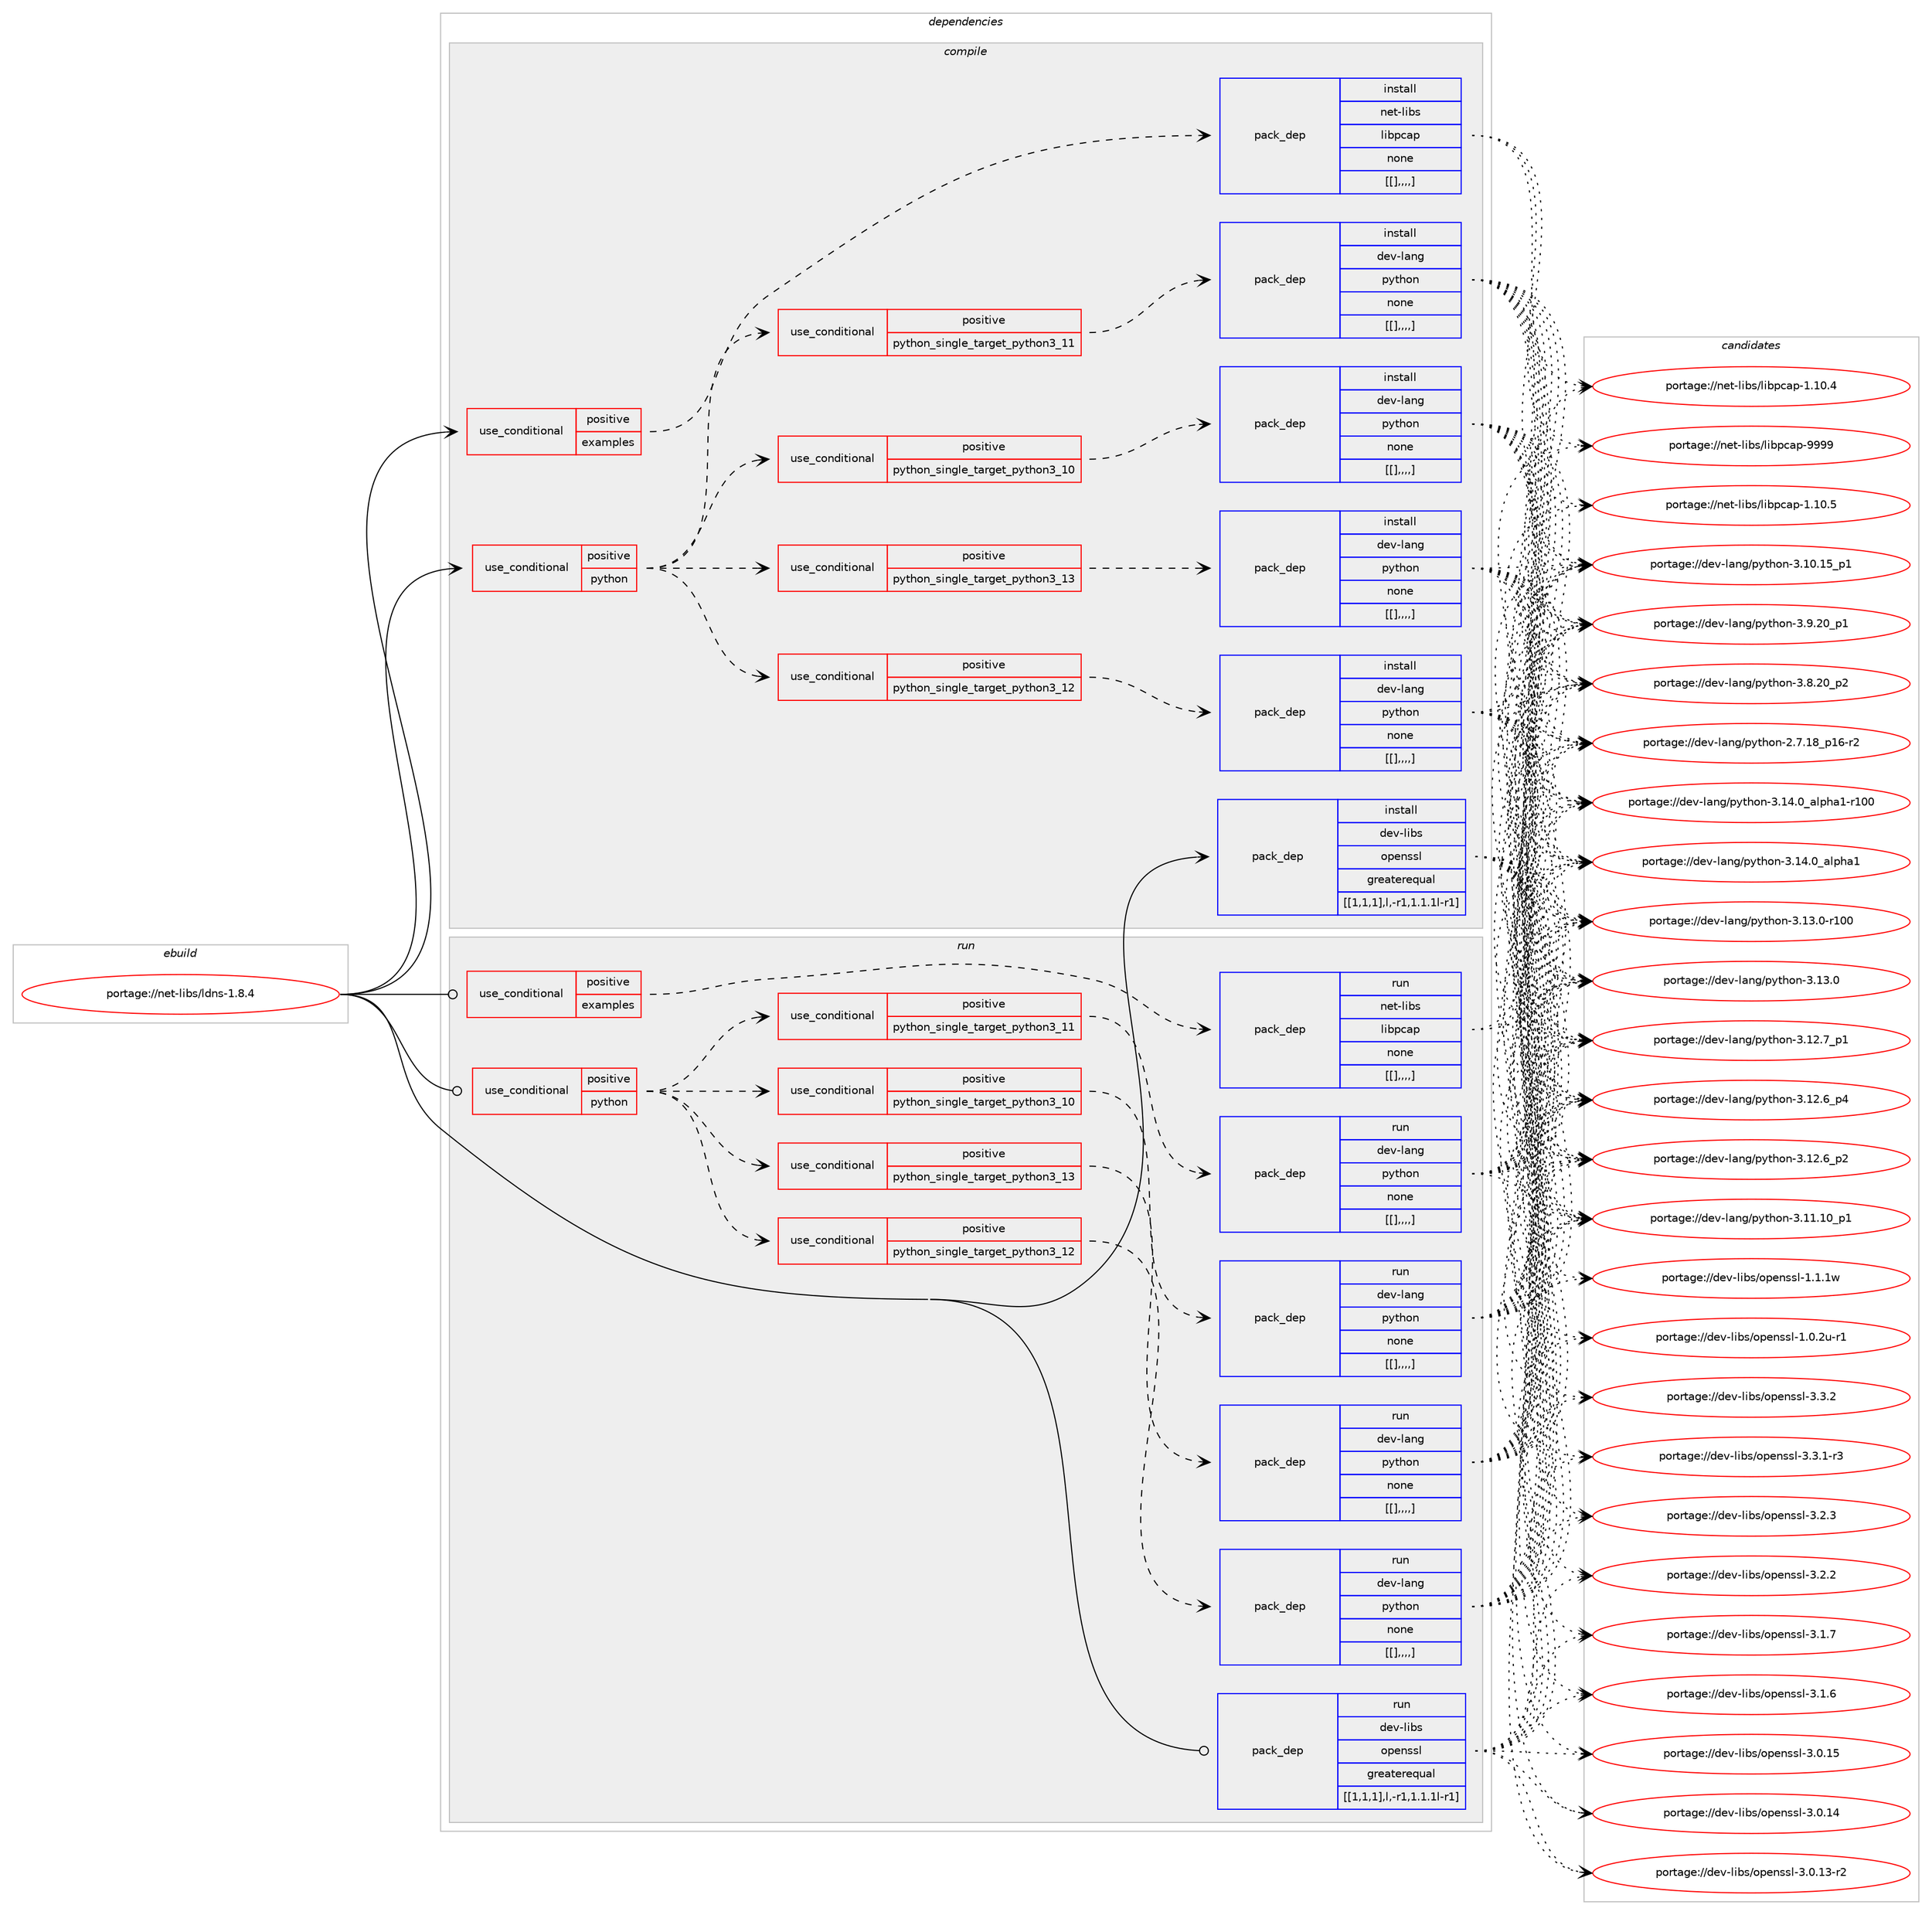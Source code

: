 digraph prolog {

# *************
# Graph options
# *************

newrank=true;
concentrate=true;
compound=true;
graph [rankdir=LR,fontname=Helvetica,fontsize=10,ranksep=1.5];#, ranksep=2.5, nodesep=0.2];
edge  [arrowhead=vee];
node  [fontname=Helvetica,fontsize=10];

# **********
# The ebuild
# **********

subgraph cluster_leftcol {
color=gray;
label=<<i>ebuild</i>>;
id [label="portage://net-libs/ldns-1.8.4", color=red, width=4, href="../net-libs/ldns-1.8.4.svg"];
}

# ****************
# The dependencies
# ****************

subgraph cluster_midcol {
color=gray;
label=<<i>dependencies</i>>;
subgraph cluster_compile {
fillcolor="#eeeeee";
style=filled;
label=<<i>compile</i>>;
subgraph cond100322 {
dependency382908 [label=<<TABLE BORDER="0" CELLBORDER="1" CELLSPACING="0" CELLPADDING="4"><TR><TD ROWSPAN="3" CELLPADDING="10">use_conditional</TD></TR><TR><TD>positive</TD></TR><TR><TD>examples</TD></TR></TABLE>>, shape=none, color=red];
subgraph pack279677 {
dependency382954 [label=<<TABLE BORDER="0" CELLBORDER="1" CELLSPACING="0" CELLPADDING="4" WIDTH="220"><TR><TD ROWSPAN="6" CELLPADDING="30">pack_dep</TD></TR><TR><TD WIDTH="110">install</TD></TR><TR><TD>net-libs</TD></TR><TR><TD>libpcap</TD></TR><TR><TD>none</TD></TR><TR><TD>[[],,,,]</TD></TR></TABLE>>, shape=none, color=blue];
}
dependency382908:e -> dependency382954:w [weight=20,style="dashed",arrowhead="vee"];
}
id:e -> dependency382908:w [weight=20,style="solid",arrowhead="vee"];
subgraph cond100334 {
dependency382958 [label=<<TABLE BORDER="0" CELLBORDER="1" CELLSPACING="0" CELLPADDING="4"><TR><TD ROWSPAN="3" CELLPADDING="10">use_conditional</TD></TR><TR><TD>positive</TD></TR><TR><TD>python</TD></TR></TABLE>>, shape=none, color=red];
subgraph cond100343 {
dependency382991 [label=<<TABLE BORDER="0" CELLBORDER="1" CELLSPACING="0" CELLPADDING="4"><TR><TD ROWSPAN="3" CELLPADDING="10">use_conditional</TD></TR><TR><TD>positive</TD></TR><TR><TD>python_single_target_python3_10</TD></TR></TABLE>>, shape=none, color=red];
subgraph pack279709 {
dependency383004 [label=<<TABLE BORDER="0" CELLBORDER="1" CELLSPACING="0" CELLPADDING="4" WIDTH="220"><TR><TD ROWSPAN="6" CELLPADDING="30">pack_dep</TD></TR><TR><TD WIDTH="110">install</TD></TR><TR><TD>dev-lang</TD></TR><TR><TD>python</TD></TR><TR><TD>none</TD></TR><TR><TD>[[],,,,]</TD></TR></TABLE>>, shape=none, color=blue];
}
dependency382991:e -> dependency383004:w [weight=20,style="dashed",arrowhead="vee"];
}
dependency382958:e -> dependency382991:w [weight=20,style="dashed",arrowhead="vee"];
subgraph cond100353 {
dependency383044 [label=<<TABLE BORDER="0" CELLBORDER="1" CELLSPACING="0" CELLPADDING="4"><TR><TD ROWSPAN="3" CELLPADDING="10">use_conditional</TD></TR><TR><TD>positive</TD></TR><TR><TD>python_single_target_python3_11</TD></TR></TABLE>>, shape=none, color=red];
subgraph pack279741 {
dependency383056 [label=<<TABLE BORDER="0" CELLBORDER="1" CELLSPACING="0" CELLPADDING="4" WIDTH="220"><TR><TD ROWSPAN="6" CELLPADDING="30">pack_dep</TD></TR><TR><TD WIDTH="110">install</TD></TR><TR><TD>dev-lang</TD></TR><TR><TD>python</TD></TR><TR><TD>none</TD></TR><TR><TD>[[],,,,]</TD></TR></TABLE>>, shape=none, color=blue];
}
dependency383044:e -> dependency383056:w [weight=20,style="dashed",arrowhead="vee"];
}
dependency382958:e -> dependency383044:w [weight=20,style="dashed",arrowhead="vee"];
subgraph cond100375 {
dependency383087 [label=<<TABLE BORDER="0" CELLBORDER="1" CELLSPACING="0" CELLPADDING="4"><TR><TD ROWSPAN="3" CELLPADDING="10">use_conditional</TD></TR><TR><TD>positive</TD></TR><TR><TD>python_single_target_python3_12</TD></TR></TABLE>>, shape=none, color=red];
subgraph pack279768 {
dependency383089 [label=<<TABLE BORDER="0" CELLBORDER="1" CELLSPACING="0" CELLPADDING="4" WIDTH="220"><TR><TD ROWSPAN="6" CELLPADDING="30">pack_dep</TD></TR><TR><TD WIDTH="110">install</TD></TR><TR><TD>dev-lang</TD></TR><TR><TD>python</TD></TR><TR><TD>none</TD></TR><TR><TD>[[],,,,]</TD></TR></TABLE>>, shape=none, color=blue];
}
dependency383087:e -> dependency383089:w [weight=20,style="dashed",arrowhead="vee"];
}
dependency382958:e -> dependency383087:w [weight=20,style="dashed",arrowhead="vee"];
subgraph cond100379 {
dependency383125 [label=<<TABLE BORDER="0" CELLBORDER="1" CELLSPACING="0" CELLPADDING="4"><TR><TD ROWSPAN="3" CELLPADDING="10">use_conditional</TD></TR><TR><TD>positive</TD></TR><TR><TD>python_single_target_python3_13</TD></TR></TABLE>>, shape=none, color=red];
subgraph pack279791 {
dependency383137 [label=<<TABLE BORDER="0" CELLBORDER="1" CELLSPACING="0" CELLPADDING="4" WIDTH="220"><TR><TD ROWSPAN="6" CELLPADDING="30">pack_dep</TD></TR><TR><TD WIDTH="110">install</TD></TR><TR><TD>dev-lang</TD></TR><TR><TD>python</TD></TR><TR><TD>none</TD></TR><TR><TD>[[],,,,]</TD></TR></TABLE>>, shape=none, color=blue];
}
dependency383125:e -> dependency383137:w [weight=20,style="dashed",arrowhead="vee"];
}
dependency382958:e -> dependency383125:w [weight=20,style="dashed",arrowhead="vee"];
}
id:e -> dependency382958:w [weight=20,style="solid",arrowhead="vee"];
subgraph pack279841 {
dependency383182 [label=<<TABLE BORDER="0" CELLBORDER="1" CELLSPACING="0" CELLPADDING="4" WIDTH="220"><TR><TD ROWSPAN="6" CELLPADDING="30">pack_dep</TD></TR><TR><TD WIDTH="110">install</TD></TR><TR><TD>dev-libs</TD></TR><TR><TD>openssl</TD></TR><TR><TD>greaterequal</TD></TR><TR><TD>[[1,1,1],l,-r1,1.1.1l-r1]</TD></TR></TABLE>>, shape=none, color=blue];
}
id:e -> dependency383182:w [weight=20,style="solid",arrowhead="vee"];
}
subgraph cluster_compileandrun {
fillcolor="#eeeeee";
style=filled;
label=<<i>compile and run</i>>;
}
subgraph cluster_run {
fillcolor="#eeeeee";
style=filled;
label=<<i>run</i>>;
subgraph cond100401 {
dependency383198 [label=<<TABLE BORDER="0" CELLBORDER="1" CELLSPACING="0" CELLPADDING="4"><TR><TD ROWSPAN="3" CELLPADDING="10">use_conditional</TD></TR><TR><TD>positive</TD></TR><TR><TD>examples</TD></TR></TABLE>>, shape=none, color=red];
subgraph pack279857 {
dependency383219 [label=<<TABLE BORDER="0" CELLBORDER="1" CELLSPACING="0" CELLPADDING="4" WIDTH="220"><TR><TD ROWSPAN="6" CELLPADDING="30">pack_dep</TD></TR><TR><TD WIDTH="110">run</TD></TR><TR><TD>net-libs</TD></TR><TR><TD>libpcap</TD></TR><TR><TD>none</TD></TR><TR><TD>[[],,,,]</TD></TR></TABLE>>, shape=none, color=blue];
}
dependency383198:e -> dependency383219:w [weight=20,style="dashed",arrowhead="vee"];
}
id:e -> dependency383198:w [weight=20,style="solid",arrowhead="odot"];
subgraph cond100404 {
dependency383282 [label=<<TABLE BORDER="0" CELLBORDER="1" CELLSPACING="0" CELLPADDING="4"><TR><TD ROWSPAN="3" CELLPADDING="10">use_conditional</TD></TR><TR><TD>positive</TD></TR><TR><TD>python</TD></TR></TABLE>>, shape=none, color=red];
subgraph cond100420 {
dependency383310 [label=<<TABLE BORDER="0" CELLBORDER="1" CELLSPACING="0" CELLPADDING="4"><TR><TD ROWSPAN="3" CELLPADDING="10">use_conditional</TD></TR><TR><TD>positive</TD></TR><TR><TD>python_single_target_python3_10</TD></TR></TABLE>>, shape=none, color=red];
subgraph pack279936 {
dependency383311 [label=<<TABLE BORDER="0" CELLBORDER="1" CELLSPACING="0" CELLPADDING="4" WIDTH="220"><TR><TD ROWSPAN="6" CELLPADDING="30">pack_dep</TD></TR><TR><TD WIDTH="110">run</TD></TR><TR><TD>dev-lang</TD></TR><TR><TD>python</TD></TR><TR><TD>none</TD></TR><TR><TD>[[],,,,]</TD></TR></TABLE>>, shape=none, color=blue];
}
dependency383310:e -> dependency383311:w [weight=20,style="dashed",arrowhead="vee"];
}
dependency383282:e -> dependency383310:w [weight=20,style="dashed",arrowhead="vee"];
subgraph cond100428 {
dependency383324 [label=<<TABLE BORDER="0" CELLBORDER="1" CELLSPACING="0" CELLPADDING="4"><TR><TD ROWSPAN="3" CELLPADDING="10">use_conditional</TD></TR><TR><TD>positive</TD></TR><TR><TD>python_single_target_python3_11</TD></TR></TABLE>>, shape=none, color=red];
subgraph pack279946 {
dependency383326 [label=<<TABLE BORDER="0" CELLBORDER="1" CELLSPACING="0" CELLPADDING="4" WIDTH="220"><TR><TD ROWSPAN="6" CELLPADDING="30">pack_dep</TD></TR><TR><TD WIDTH="110">run</TD></TR><TR><TD>dev-lang</TD></TR><TR><TD>python</TD></TR><TR><TD>none</TD></TR><TR><TD>[[],,,,]</TD></TR></TABLE>>, shape=none, color=blue];
}
dependency383324:e -> dependency383326:w [weight=20,style="dashed",arrowhead="vee"];
}
dependency383282:e -> dependency383324:w [weight=20,style="dashed",arrowhead="vee"];
subgraph cond100431 {
dependency383333 [label=<<TABLE BORDER="0" CELLBORDER="1" CELLSPACING="0" CELLPADDING="4"><TR><TD ROWSPAN="3" CELLPADDING="10">use_conditional</TD></TR><TR><TD>positive</TD></TR><TR><TD>python_single_target_python3_12</TD></TR></TABLE>>, shape=none, color=red];
subgraph pack279962 {
dependency383345 [label=<<TABLE BORDER="0" CELLBORDER="1" CELLSPACING="0" CELLPADDING="4" WIDTH="220"><TR><TD ROWSPAN="6" CELLPADDING="30">pack_dep</TD></TR><TR><TD WIDTH="110">run</TD></TR><TR><TD>dev-lang</TD></TR><TR><TD>python</TD></TR><TR><TD>none</TD></TR><TR><TD>[[],,,,]</TD></TR></TABLE>>, shape=none, color=blue];
}
dependency383333:e -> dependency383345:w [weight=20,style="dashed",arrowhead="vee"];
}
dependency383282:e -> dependency383333:w [weight=20,style="dashed",arrowhead="vee"];
subgraph cond100438 {
dependency383350 [label=<<TABLE BORDER="0" CELLBORDER="1" CELLSPACING="0" CELLPADDING="4"><TR><TD ROWSPAN="3" CELLPADDING="10">use_conditional</TD></TR><TR><TD>positive</TD></TR><TR><TD>python_single_target_python3_13</TD></TR></TABLE>>, shape=none, color=red];
subgraph pack279967 {
dependency383353 [label=<<TABLE BORDER="0" CELLBORDER="1" CELLSPACING="0" CELLPADDING="4" WIDTH="220"><TR><TD ROWSPAN="6" CELLPADDING="30">pack_dep</TD></TR><TR><TD WIDTH="110">run</TD></TR><TR><TD>dev-lang</TD></TR><TR><TD>python</TD></TR><TR><TD>none</TD></TR><TR><TD>[[],,,,]</TD></TR></TABLE>>, shape=none, color=blue];
}
dependency383350:e -> dependency383353:w [weight=20,style="dashed",arrowhead="vee"];
}
dependency383282:e -> dependency383350:w [weight=20,style="dashed",arrowhead="vee"];
}
id:e -> dependency383282:w [weight=20,style="solid",arrowhead="odot"];
subgraph pack279977 {
dependency383372 [label=<<TABLE BORDER="0" CELLBORDER="1" CELLSPACING="0" CELLPADDING="4" WIDTH="220"><TR><TD ROWSPAN="6" CELLPADDING="30">pack_dep</TD></TR><TR><TD WIDTH="110">run</TD></TR><TR><TD>dev-libs</TD></TR><TR><TD>openssl</TD></TR><TR><TD>greaterequal</TD></TR><TR><TD>[[1,1,1],l,-r1,1.1.1l-r1]</TD></TR></TABLE>>, shape=none, color=blue];
}
id:e -> dependency383372:w [weight=20,style="solid",arrowhead="odot"];
}
}

# **************
# The candidates
# **************

subgraph cluster_choices {
rank=same;
color=gray;
label=<<i>candidates</i>>;

subgraph choice279203 {
color=black;
nodesep=1;
choice1101011164510810598115471081059811299971124557575757 [label="portage://net-libs/libpcap-9999", color=red, width=4,href="../net-libs/libpcap-9999.svg"];
choice11010111645108105981154710810598112999711245494649484653 [label="portage://net-libs/libpcap-1.10.5", color=red, width=4,href="../net-libs/libpcap-1.10.5.svg"];
choice11010111645108105981154710810598112999711245494649484652 [label="portage://net-libs/libpcap-1.10.4", color=red, width=4,href="../net-libs/libpcap-1.10.4.svg"];
dependency382954:e -> choice1101011164510810598115471081059811299971124557575757:w [style=dotted,weight="100"];
dependency382954:e -> choice11010111645108105981154710810598112999711245494649484653:w [style=dotted,weight="100"];
dependency382954:e -> choice11010111645108105981154710810598112999711245494649484652:w [style=dotted,weight="100"];
}
subgraph choice279213 {
color=black;
nodesep=1;
choice100101118451089711010347112121116104111110455146495246489597108112104974945114494848 [label="portage://dev-lang/python-3.14.0_alpha1-r100", color=red, width=4,href="../dev-lang/python-3.14.0_alpha1-r100.svg"];
choice1001011184510897110103471121211161041111104551464952464895971081121049749 [label="portage://dev-lang/python-3.14.0_alpha1", color=red, width=4,href="../dev-lang/python-3.14.0_alpha1.svg"];
choice1001011184510897110103471121211161041111104551464951464845114494848 [label="portage://dev-lang/python-3.13.0-r100", color=red, width=4,href="../dev-lang/python-3.13.0-r100.svg"];
choice10010111845108971101034711212111610411111045514649514648 [label="portage://dev-lang/python-3.13.0", color=red, width=4,href="../dev-lang/python-3.13.0.svg"];
choice100101118451089711010347112121116104111110455146495046559511249 [label="portage://dev-lang/python-3.12.7_p1", color=red, width=4,href="../dev-lang/python-3.12.7_p1.svg"];
choice100101118451089711010347112121116104111110455146495046549511252 [label="portage://dev-lang/python-3.12.6_p4", color=red, width=4,href="../dev-lang/python-3.12.6_p4.svg"];
choice100101118451089711010347112121116104111110455146495046549511250 [label="portage://dev-lang/python-3.12.6_p2", color=red, width=4,href="../dev-lang/python-3.12.6_p2.svg"];
choice10010111845108971101034711212111610411111045514649494649489511249 [label="portage://dev-lang/python-3.11.10_p1", color=red, width=4,href="../dev-lang/python-3.11.10_p1.svg"];
choice10010111845108971101034711212111610411111045514649484649539511249 [label="portage://dev-lang/python-3.10.15_p1", color=red, width=4,href="../dev-lang/python-3.10.15_p1.svg"];
choice100101118451089711010347112121116104111110455146574650489511249 [label="portage://dev-lang/python-3.9.20_p1", color=red, width=4,href="../dev-lang/python-3.9.20_p1.svg"];
choice100101118451089711010347112121116104111110455146564650489511250 [label="portage://dev-lang/python-3.8.20_p2", color=red, width=4,href="../dev-lang/python-3.8.20_p2.svg"];
choice100101118451089711010347112121116104111110455046554649569511249544511450 [label="portage://dev-lang/python-2.7.18_p16-r2", color=red, width=4,href="../dev-lang/python-2.7.18_p16-r2.svg"];
dependency383004:e -> choice100101118451089711010347112121116104111110455146495246489597108112104974945114494848:w [style=dotted,weight="100"];
dependency383004:e -> choice1001011184510897110103471121211161041111104551464952464895971081121049749:w [style=dotted,weight="100"];
dependency383004:e -> choice1001011184510897110103471121211161041111104551464951464845114494848:w [style=dotted,weight="100"];
dependency383004:e -> choice10010111845108971101034711212111610411111045514649514648:w [style=dotted,weight="100"];
dependency383004:e -> choice100101118451089711010347112121116104111110455146495046559511249:w [style=dotted,weight="100"];
dependency383004:e -> choice100101118451089711010347112121116104111110455146495046549511252:w [style=dotted,weight="100"];
dependency383004:e -> choice100101118451089711010347112121116104111110455146495046549511250:w [style=dotted,weight="100"];
dependency383004:e -> choice10010111845108971101034711212111610411111045514649494649489511249:w [style=dotted,weight="100"];
dependency383004:e -> choice10010111845108971101034711212111610411111045514649484649539511249:w [style=dotted,weight="100"];
dependency383004:e -> choice100101118451089711010347112121116104111110455146574650489511249:w [style=dotted,weight="100"];
dependency383004:e -> choice100101118451089711010347112121116104111110455146564650489511250:w [style=dotted,weight="100"];
dependency383004:e -> choice100101118451089711010347112121116104111110455046554649569511249544511450:w [style=dotted,weight="100"];
}
subgraph choice279234 {
color=black;
nodesep=1;
choice100101118451089711010347112121116104111110455146495246489597108112104974945114494848 [label="portage://dev-lang/python-3.14.0_alpha1-r100", color=red, width=4,href="../dev-lang/python-3.14.0_alpha1-r100.svg"];
choice1001011184510897110103471121211161041111104551464952464895971081121049749 [label="portage://dev-lang/python-3.14.0_alpha1", color=red, width=4,href="../dev-lang/python-3.14.0_alpha1.svg"];
choice1001011184510897110103471121211161041111104551464951464845114494848 [label="portage://dev-lang/python-3.13.0-r100", color=red, width=4,href="../dev-lang/python-3.13.0-r100.svg"];
choice10010111845108971101034711212111610411111045514649514648 [label="portage://dev-lang/python-3.13.0", color=red, width=4,href="../dev-lang/python-3.13.0.svg"];
choice100101118451089711010347112121116104111110455146495046559511249 [label="portage://dev-lang/python-3.12.7_p1", color=red, width=4,href="../dev-lang/python-3.12.7_p1.svg"];
choice100101118451089711010347112121116104111110455146495046549511252 [label="portage://dev-lang/python-3.12.6_p4", color=red, width=4,href="../dev-lang/python-3.12.6_p4.svg"];
choice100101118451089711010347112121116104111110455146495046549511250 [label="portage://dev-lang/python-3.12.6_p2", color=red, width=4,href="../dev-lang/python-3.12.6_p2.svg"];
choice10010111845108971101034711212111610411111045514649494649489511249 [label="portage://dev-lang/python-3.11.10_p1", color=red, width=4,href="../dev-lang/python-3.11.10_p1.svg"];
choice10010111845108971101034711212111610411111045514649484649539511249 [label="portage://dev-lang/python-3.10.15_p1", color=red, width=4,href="../dev-lang/python-3.10.15_p1.svg"];
choice100101118451089711010347112121116104111110455146574650489511249 [label="portage://dev-lang/python-3.9.20_p1", color=red, width=4,href="../dev-lang/python-3.9.20_p1.svg"];
choice100101118451089711010347112121116104111110455146564650489511250 [label="portage://dev-lang/python-3.8.20_p2", color=red, width=4,href="../dev-lang/python-3.8.20_p2.svg"];
choice100101118451089711010347112121116104111110455046554649569511249544511450 [label="portage://dev-lang/python-2.7.18_p16-r2", color=red, width=4,href="../dev-lang/python-2.7.18_p16-r2.svg"];
dependency383056:e -> choice100101118451089711010347112121116104111110455146495246489597108112104974945114494848:w [style=dotted,weight="100"];
dependency383056:e -> choice1001011184510897110103471121211161041111104551464952464895971081121049749:w [style=dotted,weight="100"];
dependency383056:e -> choice1001011184510897110103471121211161041111104551464951464845114494848:w [style=dotted,weight="100"];
dependency383056:e -> choice10010111845108971101034711212111610411111045514649514648:w [style=dotted,weight="100"];
dependency383056:e -> choice100101118451089711010347112121116104111110455146495046559511249:w [style=dotted,weight="100"];
dependency383056:e -> choice100101118451089711010347112121116104111110455146495046549511252:w [style=dotted,weight="100"];
dependency383056:e -> choice100101118451089711010347112121116104111110455146495046549511250:w [style=dotted,weight="100"];
dependency383056:e -> choice10010111845108971101034711212111610411111045514649494649489511249:w [style=dotted,weight="100"];
dependency383056:e -> choice10010111845108971101034711212111610411111045514649484649539511249:w [style=dotted,weight="100"];
dependency383056:e -> choice100101118451089711010347112121116104111110455146574650489511249:w [style=dotted,weight="100"];
dependency383056:e -> choice100101118451089711010347112121116104111110455146564650489511250:w [style=dotted,weight="100"];
dependency383056:e -> choice100101118451089711010347112121116104111110455046554649569511249544511450:w [style=dotted,weight="100"];
}
subgraph choice279254 {
color=black;
nodesep=1;
choice100101118451089711010347112121116104111110455146495246489597108112104974945114494848 [label="portage://dev-lang/python-3.14.0_alpha1-r100", color=red, width=4,href="../dev-lang/python-3.14.0_alpha1-r100.svg"];
choice1001011184510897110103471121211161041111104551464952464895971081121049749 [label="portage://dev-lang/python-3.14.0_alpha1", color=red, width=4,href="../dev-lang/python-3.14.0_alpha1.svg"];
choice1001011184510897110103471121211161041111104551464951464845114494848 [label="portage://dev-lang/python-3.13.0-r100", color=red, width=4,href="../dev-lang/python-3.13.0-r100.svg"];
choice10010111845108971101034711212111610411111045514649514648 [label="portage://dev-lang/python-3.13.0", color=red, width=4,href="../dev-lang/python-3.13.0.svg"];
choice100101118451089711010347112121116104111110455146495046559511249 [label="portage://dev-lang/python-3.12.7_p1", color=red, width=4,href="../dev-lang/python-3.12.7_p1.svg"];
choice100101118451089711010347112121116104111110455146495046549511252 [label="portage://dev-lang/python-3.12.6_p4", color=red, width=4,href="../dev-lang/python-3.12.6_p4.svg"];
choice100101118451089711010347112121116104111110455146495046549511250 [label="portage://dev-lang/python-3.12.6_p2", color=red, width=4,href="../dev-lang/python-3.12.6_p2.svg"];
choice10010111845108971101034711212111610411111045514649494649489511249 [label="portage://dev-lang/python-3.11.10_p1", color=red, width=4,href="../dev-lang/python-3.11.10_p1.svg"];
choice10010111845108971101034711212111610411111045514649484649539511249 [label="portage://dev-lang/python-3.10.15_p1", color=red, width=4,href="../dev-lang/python-3.10.15_p1.svg"];
choice100101118451089711010347112121116104111110455146574650489511249 [label="portage://dev-lang/python-3.9.20_p1", color=red, width=4,href="../dev-lang/python-3.9.20_p1.svg"];
choice100101118451089711010347112121116104111110455146564650489511250 [label="portage://dev-lang/python-3.8.20_p2", color=red, width=4,href="../dev-lang/python-3.8.20_p2.svg"];
choice100101118451089711010347112121116104111110455046554649569511249544511450 [label="portage://dev-lang/python-2.7.18_p16-r2", color=red, width=4,href="../dev-lang/python-2.7.18_p16-r2.svg"];
dependency383089:e -> choice100101118451089711010347112121116104111110455146495246489597108112104974945114494848:w [style=dotted,weight="100"];
dependency383089:e -> choice1001011184510897110103471121211161041111104551464952464895971081121049749:w [style=dotted,weight="100"];
dependency383089:e -> choice1001011184510897110103471121211161041111104551464951464845114494848:w [style=dotted,weight="100"];
dependency383089:e -> choice10010111845108971101034711212111610411111045514649514648:w [style=dotted,weight="100"];
dependency383089:e -> choice100101118451089711010347112121116104111110455146495046559511249:w [style=dotted,weight="100"];
dependency383089:e -> choice100101118451089711010347112121116104111110455146495046549511252:w [style=dotted,weight="100"];
dependency383089:e -> choice100101118451089711010347112121116104111110455146495046549511250:w [style=dotted,weight="100"];
dependency383089:e -> choice10010111845108971101034711212111610411111045514649494649489511249:w [style=dotted,weight="100"];
dependency383089:e -> choice10010111845108971101034711212111610411111045514649484649539511249:w [style=dotted,weight="100"];
dependency383089:e -> choice100101118451089711010347112121116104111110455146574650489511249:w [style=dotted,weight="100"];
dependency383089:e -> choice100101118451089711010347112121116104111110455146564650489511250:w [style=dotted,weight="100"];
dependency383089:e -> choice100101118451089711010347112121116104111110455046554649569511249544511450:w [style=dotted,weight="100"];
}
subgraph choice279307 {
color=black;
nodesep=1;
choice100101118451089711010347112121116104111110455146495246489597108112104974945114494848 [label="portage://dev-lang/python-3.14.0_alpha1-r100", color=red, width=4,href="../dev-lang/python-3.14.0_alpha1-r100.svg"];
choice1001011184510897110103471121211161041111104551464952464895971081121049749 [label="portage://dev-lang/python-3.14.0_alpha1", color=red, width=4,href="../dev-lang/python-3.14.0_alpha1.svg"];
choice1001011184510897110103471121211161041111104551464951464845114494848 [label="portage://dev-lang/python-3.13.0-r100", color=red, width=4,href="../dev-lang/python-3.13.0-r100.svg"];
choice10010111845108971101034711212111610411111045514649514648 [label="portage://dev-lang/python-3.13.0", color=red, width=4,href="../dev-lang/python-3.13.0.svg"];
choice100101118451089711010347112121116104111110455146495046559511249 [label="portage://dev-lang/python-3.12.7_p1", color=red, width=4,href="../dev-lang/python-3.12.7_p1.svg"];
choice100101118451089711010347112121116104111110455146495046549511252 [label="portage://dev-lang/python-3.12.6_p4", color=red, width=4,href="../dev-lang/python-3.12.6_p4.svg"];
choice100101118451089711010347112121116104111110455146495046549511250 [label="portage://dev-lang/python-3.12.6_p2", color=red, width=4,href="../dev-lang/python-3.12.6_p2.svg"];
choice10010111845108971101034711212111610411111045514649494649489511249 [label="portage://dev-lang/python-3.11.10_p1", color=red, width=4,href="../dev-lang/python-3.11.10_p1.svg"];
choice10010111845108971101034711212111610411111045514649484649539511249 [label="portage://dev-lang/python-3.10.15_p1", color=red, width=4,href="../dev-lang/python-3.10.15_p1.svg"];
choice100101118451089711010347112121116104111110455146574650489511249 [label="portage://dev-lang/python-3.9.20_p1", color=red, width=4,href="../dev-lang/python-3.9.20_p1.svg"];
choice100101118451089711010347112121116104111110455146564650489511250 [label="portage://dev-lang/python-3.8.20_p2", color=red, width=4,href="../dev-lang/python-3.8.20_p2.svg"];
choice100101118451089711010347112121116104111110455046554649569511249544511450 [label="portage://dev-lang/python-2.7.18_p16-r2", color=red, width=4,href="../dev-lang/python-2.7.18_p16-r2.svg"];
dependency383137:e -> choice100101118451089711010347112121116104111110455146495246489597108112104974945114494848:w [style=dotted,weight="100"];
dependency383137:e -> choice1001011184510897110103471121211161041111104551464952464895971081121049749:w [style=dotted,weight="100"];
dependency383137:e -> choice1001011184510897110103471121211161041111104551464951464845114494848:w [style=dotted,weight="100"];
dependency383137:e -> choice10010111845108971101034711212111610411111045514649514648:w [style=dotted,weight="100"];
dependency383137:e -> choice100101118451089711010347112121116104111110455146495046559511249:w [style=dotted,weight="100"];
dependency383137:e -> choice100101118451089711010347112121116104111110455146495046549511252:w [style=dotted,weight="100"];
dependency383137:e -> choice100101118451089711010347112121116104111110455146495046549511250:w [style=dotted,weight="100"];
dependency383137:e -> choice10010111845108971101034711212111610411111045514649494649489511249:w [style=dotted,weight="100"];
dependency383137:e -> choice10010111845108971101034711212111610411111045514649484649539511249:w [style=dotted,weight="100"];
dependency383137:e -> choice100101118451089711010347112121116104111110455146574650489511249:w [style=dotted,weight="100"];
dependency383137:e -> choice100101118451089711010347112121116104111110455146564650489511250:w [style=dotted,weight="100"];
dependency383137:e -> choice100101118451089711010347112121116104111110455046554649569511249544511450:w [style=dotted,weight="100"];
}
subgraph choice279344 {
color=black;
nodesep=1;
choice100101118451081059811547111112101110115115108455146514650 [label="portage://dev-libs/openssl-3.3.2", color=red, width=4,href="../dev-libs/openssl-3.3.2.svg"];
choice1001011184510810598115471111121011101151151084551465146494511451 [label="portage://dev-libs/openssl-3.3.1-r3", color=red, width=4,href="../dev-libs/openssl-3.3.1-r3.svg"];
choice100101118451081059811547111112101110115115108455146504651 [label="portage://dev-libs/openssl-3.2.3", color=red, width=4,href="../dev-libs/openssl-3.2.3.svg"];
choice100101118451081059811547111112101110115115108455146504650 [label="portage://dev-libs/openssl-3.2.2", color=red, width=4,href="../dev-libs/openssl-3.2.2.svg"];
choice100101118451081059811547111112101110115115108455146494655 [label="portage://dev-libs/openssl-3.1.7", color=red, width=4,href="../dev-libs/openssl-3.1.7.svg"];
choice100101118451081059811547111112101110115115108455146494654 [label="portage://dev-libs/openssl-3.1.6", color=red, width=4,href="../dev-libs/openssl-3.1.6.svg"];
choice10010111845108105981154711111210111011511510845514648464953 [label="portage://dev-libs/openssl-3.0.15", color=red, width=4,href="../dev-libs/openssl-3.0.15.svg"];
choice10010111845108105981154711111210111011511510845514648464952 [label="portage://dev-libs/openssl-3.0.14", color=red, width=4,href="../dev-libs/openssl-3.0.14.svg"];
choice100101118451081059811547111112101110115115108455146484649514511450 [label="portage://dev-libs/openssl-3.0.13-r2", color=red, width=4,href="../dev-libs/openssl-3.0.13-r2.svg"];
choice100101118451081059811547111112101110115115108454946494649119 [label="portage://dev-libs/openssl-1.1.1w", color=red, width=4,href="../dev-libs/openssl-1.1.1w.svg"];
choice1001011184510810598115471111121011101151151084549464846501174511449 [label="portage://dev-libs/openssl-1.0.2u-r1", color=red, width=4,href="../dev-libs/openssl-1.0.2u-r1.svg"];
dependency383182:e -> choice100101118451081059811547111112101110115115108455146514650:w [style=dotted,weight="100"];
dependency383182:e -> choice1001011184510810598115471111121011101151151084551465146494511451:w [style=dotted,weight="100"];
dependency383182:e -> choice100101118451081059811547111112101110115115108455146504651:w [style=dotted,weight="100"];
dependency383182:e -> choice100101118451081059811547111112101110115115108455146504650:w [style=dotted,weight="100"];
dependency383182:e -> choice100101118451081059811547111112101110115115108455146494655:w [style=dotted,weight="100"];
dependency383182:e -> choice100101118451081059811547111112101110115115108455146494654:w [style=dotted,weight="100"];
dependency383182:e -> choice10010111845108105981154711111210111011511510845514648464953:w [style=dotted,weight="100"];
dependency383182:e -> choice10010111845108105981154711111210111011511510845514648464952:w [style=dotted,weight="100"];
dependency383182:e -> choice100101118451081059811547111112101110115115108455146484649514511450:w [style=dotted,weight="100"];
dependency383182:e -> choice100101118451081059811547111112101110115115108454946494649119:w [style=dotted,weight="100"];
dependency383182:e -> choice1001011184510810598115471111121011101151151084549464846501174511449:w [style=dotted,weight="100"];
}
subgraph choice279374 {
color=black;
nodesep=1;
choice1101011164510810598115471081059811299971124557575757 [label="portage://net-libs/libpcap-9999", color=red, width=4,href="../net-libs/libpcap-9999.svg"];
choice11010111645108105981154710810598112999711245494649484653 [label="portage://net-libs/libpcap-1.10.5", color=red, width=4,href="../net-libs/libpcap-1.10.5.svg"];
choice11010111645108105981154710810598112999711245494649484652 [label="portage://net-libs/libpcap-1.10.4", color=red, width=4,href="../net-libs/libpcap-1.10.4.svg"];
dependency383219:e -> choice1101011164510810598115471081059811299971124557575757:w [style=dotted,weight="100"];
dependency383219:e -> choice11010111645108105981154710810598112999711245494649484653:w [style=dotted,weight="100"];
dependency383219:e -> choice11010111645108105981154710810598112999711245494649484652:w [style=dotted,weight="100"];
}
subgraph choice279391 {
color=black;
nodesep=1;
choice100101118451089711010347112121116104111110455146495246489597108112104974945114494848 [label="portage://dev-lang/python-3.14.0_alpha1-r100", color=red, width=4,href="../dev-lang/python-3.14.0_alpha1-r100.svg"];
choice1001011184510897110103471121211161041111104551464952464895971081121049749 [label="portage://dev-lang/python-3.14.0_alpha1", color=red, width=4,href="../dev-lang/python-3.14.0_alpha1.svg"];
choice1001011184510897110103471121211161041111104551464951464845114494848 [label="portage://dev-lang/python-3.13.0-r100", color=red, width=4,href="../dev-lang/python-3.13.0-r100.svg"];
choice10010111845108971101034711212111610411111045514649514648 [label="portage://dev-lang/python-3.13.0", color=red, width=4,href="../dev-lang/python-3.13.0.svg"];
choice100101118451089711010347112121116104111110455146495046559511249 [label="portage://dev-lang/python-3.12.7_p1", color=red, width=4,href="../dev-lang/python-3.12.7_p1.svg"];
choice100101118451089711010347112121116104111110455146495046549511252 [label="portage://dev-lang/python-3.12.6_p4", color=red, width=4,href="../dev-lang/python-3.12.6_p4.svg"];
choice100101118451089711010347112121116104111110455146495046549511250 [label="portage://dev-lang/python-3.12.6_p2", color=red, width=4,href="../dev-lang/python-3.12.6_p2.svg"];
choice10010111845108971101034711212111610411111045514649494649489511249 [label="portage://dev-lang/python-3.11.10_p1", color=red, width=4,href="../dev-lang/python-3.11.10_p1.svg"];
choice10010111845108971101034711212111610411111045514649484649539511249 [label="portage://dev-lang/python-3.10.15_p1", color=red, width=4,href="../dev-lang/python-3.10.15_p1.svg"];
choice100101118451089711010347112121116104111110455146574650489511249 [label="portage://dev-lang/python-3.9.20_p1", color=red, width=4,href="../dev-lang/python-3.9.20_p1.svg"];
choice100101118451089711010347112121116104111110455146564650489511250 [label="portage://dev-lang/python-3.8.20_p2", color=red, width=4,href="../dev-lang/python-3.8.20_p2.svg"];
choice100101118451089711010347112121116104111110455046554649569511249544511450 [label="portage://dev-lang/python-2.7.18_p16-r2", color=red, width=4,href="../dev-lang/python-2.7.18_p16-r2.svg"];
dependency383311:e -> choice100101118451089711010347112121116104111110455146495246489597108112104974945114494848:w [style=dotted,weight="100"];
dependency383311:e -> choice1001011184510897110103471121211161041111104551464952464895971081121049749:w [style=dotted,weight="100"];
dependency383311:e -> choice1001011184510897110103471121211161041111104551464951464845114494848:w [style=dotted,weight="100"];
dependency383311:e -> choice10010111845108971101034711212111610411111045514649514648:w [style=dotted,weight="100"];
dependency383311:e -> choice100101118451089711010347112121116104111110455146495046559511249:w [style=dotted,weight="100"];
dependency383311:e -> choice100101118451089711010347112121116104111110455146495046549511252:w [style=dotted,weight="100"];
dependency383311:e -> choice100101118451089711010347112121116104111110455146495046549511250:w [style=dotted,weight="100"];
dependency383311:e -> choice10010111845108971101034711212111610411111045514649494649489511249:w [style=dotted,weight="100"];
dependency383311:e -> choice10010111845108971101034711212111610411111045514649484649539511249:w [style=dotted,weight="100"];
dependency383311:e -> choice100101118451089711010347112121116104111110455146574650489511249:w [style=dotted,weight="100"];
dependency383311:e -> choice100101118451089711010347112121116104111110455146564650489511250:w [style=dotted,weight="100"];
dependency383311:e -> choice100101118451089711010347112121116104111110455046554649569511249544511450:w [style=dotted,weight="100"];
}
subgraph choice279428 {
color=black;
nodesep=1;
choice100101118451089711010347112121116104111110455146495246489597108112104974945114494848 [label="portage://dev-lang/python-3.14.0_alpha1-r100", color=red, width=4,href="../dev-lang/python-3.14.0_alpha1-r100.svg"];
choice1001011184510897110103471121211161041111104551464952464895971081121049749 [label="portage://dev-lang/python-3.14.0_alpha1", color=red, width=4,href="../dev-lang/python-3.14.0_alpha1.svg"];
choice1001011184510897110103471121211161041111104551464951464845114494848 [label="portage://dev-lang/python-3.13.0-r100", color=red, width=4,href="../dev-lang/python-3.13.0-r100.svg"];
choice10010111845108971101034711212111610411111045514649514648 [label="portage://dev-lang/python-3.13.0", color=red, width=4,href="../dev-lang/python-3.13.0.svg"];
choice100101118451089711010347112121116104111110455146495046559511249 [label="portage://dev-lang/python-3.12.7_p1", color=red, width=4,href="../dev-lang/python-3.12.7_p1.svg"];
choice100101118451089711010347112121116104111110455146495046549511252 [label="portage://dev-lang/python-3.12.6_p4", color=red, width=4,href="../dev-lang/python-3.12.6_p4.svg"];
choice100101118451089711010347112121116104111110455146495046549511250 [label="portage://dev-lang/python-3.12.6_p2", color=red, width=4,href="../dev-lang/python-3.12.6_p2.svg"];
choice10010111845108971101034711212111610411111045514649494649489511249 [label="portage://dev-lang/python-3.11.10_p1", color=red, width=4,href="../dev-lang/python-3.11.10_p1.svg"];
choice10010111845108971101034711212111610411111045514649484649539511249 [label="portage://dev-lang/python-3.10.15_p1", color=red, width=4,href="../dev-lang/python-3.10.15_p1.svg"];
choice100101118451089711010347112121116104111110455146574650489511249 [label="portage://dev-lang/python-3.9.20_p1", color=red, width=4,href="../dev-lang/python-3.9.20_p1.svg"];
choice100101118451089711010347112121116104111110455146564650489511250 [label="portage://dev-lang/python-3.8.20_p2", color=red, width=4,href="../dev-lang/python-3.8.20_p2.svg"];
choice100101118451089711010347112121116104111110455046554649569511249544511450 [label="portage://dev-lang/python-2.7.18_p16-r2", color=red, width=4,href="../dev-lang/python-2.7.18_p16-r2.svg"];
dependency383326:e -> choice100101118451089711010347112121116104111110455146495246489597108112104974945114494848:w [style=dotted,weight="100"];
dependency383326:e -> choice1001011184510897110103471121211161041111104551464952464895971081121049749:w [style=dotted,weight="100"];
dependency383326:e -> choice1001011184510897110103471121211161041111104551464951464845114494848:w [style=dotted,weight="100"];
dependency383326:e -> choice10010111845108971101034711212111610411111045514649514648:w [style=dotted,weight="100"];
dependency383326:e -> choice100101118451089711010347112121116104111110455146495046559511249:w [style=dotted,weight="100"];
dependency383326:e -> choice100101118451089711010347112121116104111110455146495046549511252:w [style=dotted,weight="100"];
dependency383326:e -> choice100101118451089711010347112121116104111110455146495046549511250:w [style=dotted,weight="100"];
dependency383326:e -> choice10010111845108971101034711212111610411111045514649494649489511249:w [style=dotted,weight="100"];
dependency383326:e -> choice10010111845108971101034711212111610411111045514649484649539511249:w [style=dotted,weight="100"];
dependency383326:e -> choice100101118451089711010347112121116104111110455146574650489511249:w [style=dotted,weight="100"];
dependency383326:e -> choice100101118451089711010347112121116104111110455146564650489511250:w [style=dotted,weight="100"];
dependency383326:e -> choice100101118451089711010347112121116104111110455046554649569511249544511450:w [style=dotted,weight="100"];
}
subgraph choice279462 {
color=black;
nodesep=1;
choice100101118451089711010347112121116104111110455146495246489597108112104974945114494848 [label="portage://dev-lang/python-3.14.0_alpha1-r100", color=red, width=4,href="../dev-lang/python-3.14.0_alpha1-r100.svg"];
choice1001011184510897110103471121211161041111104551464952464895971081121049749 [label="portage://dev-lang/python-3.14.0_alpha1", color=red, width=4,href="../dev-lang/python-3.14.0_alpha1.svg"];
choice1001011184510897110103471121211161041111104551464951464845114494848 [label="portage://dev-lang/python-3.13.0-r100", color=red, width=4,href="../dev-lang/python-3.13.0-r100.svg"];
choice10010111845108971101034711212111610411111045514649514648 [label="portage://dev-lang/python-3.13.0", color=red, width=4,href="../dev-lang/python-3.13.0.svg"];
choice100101118451089711010347112121116104111110455146495046559511249 [label="portage://dev-lang/python-3.12.7_p1", color=red, width=4,href="../dev-lang/python-3.12.7_p1.svg"];
choice100101118451089711010347112121116104111110455146495046549511252 [label="portage://dev-lang/python-3.12.6_p4", color=red, width=4,href="../dev-lang/python-3.12.6_p4.svg"];
choice100101118451089711010347112121116104111110455146495046549511250 [label="portage://dev-lang/python-3.12.6_p2", color=red, width=4,href="../dev-lang/python-3.12.6_p2.svg"];
choice10010111845108971101034711212111610411111045514649494649489511249 [label="portage://dev-lang/python-3.11.10_p1", color=red, width=4,href="../dev-lang/python-3.11.10_p1.svg"];
choice10010111845108971101034711212111610411111045514649484649539511249 [label="portage://dev-lang/python-3.10.15_p1", color=red, width=4,href="../dev-lang/python-3.10.15_p1.svg"];
choice100101118451089711010347112121116104111110455146574650489511249 [label="portage://dev-lang/python-3.9.20_p1", color=red, width=4,href="../dev-lang/python-3.9.20_p1.svg"];
choice100101118451089711010347112121116104111110455146564650489511250 [label="portage://dev-lang/python-3.8.20_p2", color=red, width=4,href="../dev-lang/python-3.8.20_p2.svg"];
choice100101118451089711010347112121116104111110455046554649569511249544511450 [label="portage://dev-lang/python-2.7.18_p16-r2", color=red, width=4,href="../dev-lang/python-2.7.18_p16-r2.svg"];
dependency383345:e -> choice100101118451089711010347112121116104111110455146495246489597108112104974945114494848:w [style=dotted,weight="100"];
dependency383345:e -> choice1001011184510897110103471121211161041111104551464952464895971081121049749:w [style=dotted,weight="100"];
dependency383345:e -> choice1001011184510897110103471121211161041111104551464951464845114494848:w [style=dotted,weight="100"];
dependency383345:e -> choice10010111845108971101034711212111610411111045514649514648:w [style=dotted,weight="100"];
dependency383345:e -> choice100101118451089711010347112121116104111110455146495046559511249:w [style=dotted,weight="100"];
dependency383345:e -> choice100101118451089711010347112121116104111110455146495046549511252:w [style=dotted,weight="100"];
dependency383345:e -> choice100101118451089711010347112121116104111110455146495046549511250:w [style=dotted,weight="100"];
dependency383345:e -> choice10010111845108971101034711212111610411111045514649494649489511249:w [style=dotted,weight="100"];
dependency383345:e -> choice10010111845108971101034711212111610411111045514649484649539511249:w [style=dotted,weight="100"];
dependency383345:e -> choice100101118451089711010347112121116104111110455146574650489511249:w [style=dotted,weight="100"];
dependency383345:e -> choice100101118451089711010347112121116104111110455146564650489511250:w [style=dotted,weight="100"];
dependency383345:e -> choice100101118451089711010347112121116104111110455046554649569511249544511450:w [style=dotted,weight="100"];
}
subgraph choice279500 {
color=black;
nodesep=1;
choice100101118451089711010347112121116104111110455146495246489597108112104974945114494848 [label="portage://dev-lang/python-3.14.0_alpha1-r100", color=red, width=4,href="../dev-lang/python-3.14.0_alpha1-r100.svg"];
choice1001011184510897110103471121211161041111104551464952464895971081121049749 [label="portage://dev-lang/python-3.14.0_alpha1", color=red, width=4,href="../dev-lang/python-3.14.0_alpha1.svg"];
choice1001011184510897110103471121211161041111104551464951464845114494848 [label="portage://dev-lang/python-3.13.0-r100", color=red, width=4,href="../dev-lang/python-3.13.0-r100.svg"];
choice10010111845108971101034711212111610411111045514649514648 [label="portage://dev-lang/python-3.13.0", color=red, width=4,href="../dev-lang/python-3.13.0.svg"];
choice100101118451089711010347112121116104111110455146495046559511249 [label="portage://dev-lang/python-3.12.7_p1", color=red, width=4,href="../dev-lang/python-3.12.7_p1.svg"];
choice100101118451089711010347112121116104111110455146495046549511252 [label="portage://dev-lang/python-3.12.6_p4", color=red, width=4,href="../dev-lang/python-3.12.6_p4.svg"];
choice100101118451089711010347112121116104111110455146495046549511250 [label="portage://dev-lang/python-3.12.6_p2", color=red, width=4,href="../dev-lang/python-3.12.6_p2.svg"];
choice10010111845108971101034711212111610411111045514649494649489511249 [label="portage://dev-lang/python-3.11.10_p1", color=red, width=4,href="../dev-lang/python-3.11.10_p1.svg"];
choice10010111845108971101034711212111610411111045514649484649539511249 [label="portage://dev-lang/python-3.10.15_p1", color=red, width=4,href="../dev-lang/python-3.10.15_p1.svg"];
choice100101118451089711010347112121116104111110455146574650489511249 [label="portage://dev-lang/python-3.9.20_p1", color=red, width=4,href="../dev-lang/python-3.9.20_p1.svg"];
choice100101118451089711010347112121116104111110455146564650489511250 [label="portage://dev-lang/python-3.8.20_p2", color=red, width=4,href="../dev-lang/python-3.8.20_p2.svg"];
choice100101118451089711010347112121116104111110455046554649569511249544511450 [label="portage://dev-lang/python-2.7.18_p16-r2", color=red, width=4,href="../dev-lang/python-2.7.18_p16-r2.svg"];
dependency383353:e -> choice100101118451089711010347112121116104111110455146495246489597108112104974945114494848:w [style=dotted,weight="100"];
dependency383353:e -> choice1001011184510897110103471121211161041111104551464952464895971081121049749:w [style=dotted,weight="100"];
dependency383353:e -> choice1001011184510897110103471121211161041111104551464951464845114494848:w [style=dotted,weight="100"];
dependency383353:e -> choice10010111845108971101034711212111610411111045514649514648:w [style=dotted,weight="100"];
dependency383353:e -> choice100101118451089711010347112121116104111110455146495046559511249:w [style=dotted,weight="100"];
dependency383353:e -> choice100101118451089711010347112121116104111110455146495046549511252:w [style=dotted,weight="100"];
dependency383353:e -> choice100101118451089711010347112121116104111110455146495046549511250:w [style=dotted,weight="100"];
dependency383353:e -> choice10010111845108971101034711212111610411111045514649494649489511249:w [style=dotted,weight="100"];
dependency383353:e -> choice10010111845108971101034711212111610411111045514649484649539511249:w [style=dotted,weight="100"];
dependency383353:e -> choice100101118451089711010347112121116104111110455146574650489511249:w [style=dotted,weight="100"];
dependency383353:e -> choice100101118451089711010347112121116104111110455146564650489511250:w [style=dotted,weight="100"];
dependency383353:e -> choice100101118451089711010347112121116104111110455046554649569511249544511450:w [style=dotted,weight="100"];
}
subgraph choice279530 {
color=black;
nodesep=1;
choice100101118451081059811547111112101110115115108455146514650 [label="portage://dev-libs/openssl-3.3.2", color=red, width=4,href="../dev-libs/openssl-3.3.2.svg"];
choice1001011184510810598115471111121011101151151084551465146494511451 [label="portage://dev-libs/openssl-3.3.1-r3", color=red, width=4,href="../dev-libs/openssl-3.3.1-r3.svg"];
choice100101118451081059811547111112101110115115108455146504651 [label="portage://dev-libs/openssl-3.2.3", color=red, width=4,href="../dev-libs/openssl-3.2.3.svg"];
choice100101118451081059811547111112101110115115108455146504650 [label="portage://dev-libs/openssl-3.2.2", color=red, width=4,href="../dev-libs/openssl-3.2.2.svg"];
choice100101118451081059811547111112101110115115108455146494655 [label="portage://dev-libs/openssl-3.1.7", color=red, width=4,href="../dev-libs/openssl-3.1.7.svg"];
choice100101118451081059811547111112101110115115108455146494654 [label="portage://dev-libs/openssl-3.1.6", color=red, width=4,href="../dev-libs/openssl-3.1.6.svg"];
choice10010111845108105981154711111210111011511510845514648464953 [label="portage://dev-libs/openssl-3.0.15", color=red, width=4,href="../dev-libs/openssl-3.0.15.svg"];
choice10010111845108105981154711111210111011511510845514648464952 [label="portage://dev-libs/openssl-3.0.14", color=red, width=4,href="../dev-libs/openssl-3.0.14.svg"];
choice100101118451081059811547111112101110115115108455146484649514511450 [label="portage://dev-libs/openssl-3.0.13-r2", color=red, width=4,href="../dev-libs/openssl-3.0.13-r2.svg"];
choice100101118451081059811547111112101110115115108454946494649119 [label="portage://dev-libs/openssl-1.1.1w", color=red, width=4,href="../dev-libs/openssl-1.1.1w.svg"];
choice1001011184510810598115471111121011101151151084549464846501174511449 [label="portage://dev-libs/openssl-1.0.2u-r1", color=red, width=4,href="../dev-libs/openssl-1.0.2u-r1.svg"];
dependency383372:e -> choice100101118451081059811547111112101110115115108455146514650:w [style=dotted,weight="100"];
dependency383372:e -> choice1001011184510810598115471111121011101151151084551465146494511451:w [style=dotted,weight="100"];
dependency383372:e -> choice100101118451081059811547111112101110115115108455146504651:w [style=dotted,weight="100"];
dependency383372:e -> choice100101118451081059811547111112101110115115108455146504650:w [style=dotted,weight="100"];
dependency383372:e -> choice100101118451081059811547111112101110115115108455146494655:w [style=dotted,weight="100"];
dependency383372:e -> choice100101118451081059811547111112101110115115108455146494654:w [style=dotted,weight="100"];
dependency383372:e -> choice10010111845108105981154711111210111011511510845514648464953:w [style=dotted,weight="100"];
dependency383372:e -> choice10010111845108105981154711111210111011511510845514648464952:w [style=dotted,weight="100"];
dependency383372:e -> choice100101118451081059811547111112101110115115108455146484649514511450:w [style=dotted,weight="100"];
dependency383372:e -> choice100101118451081059811547111112101110115115108454946494649119:w [style=dotted,weight="100"];
dependency383372:e -> choice1001011184510810598115471111121011101151151084549464846501174511449:w [style=dotted,weight="100"];
}
}

}
